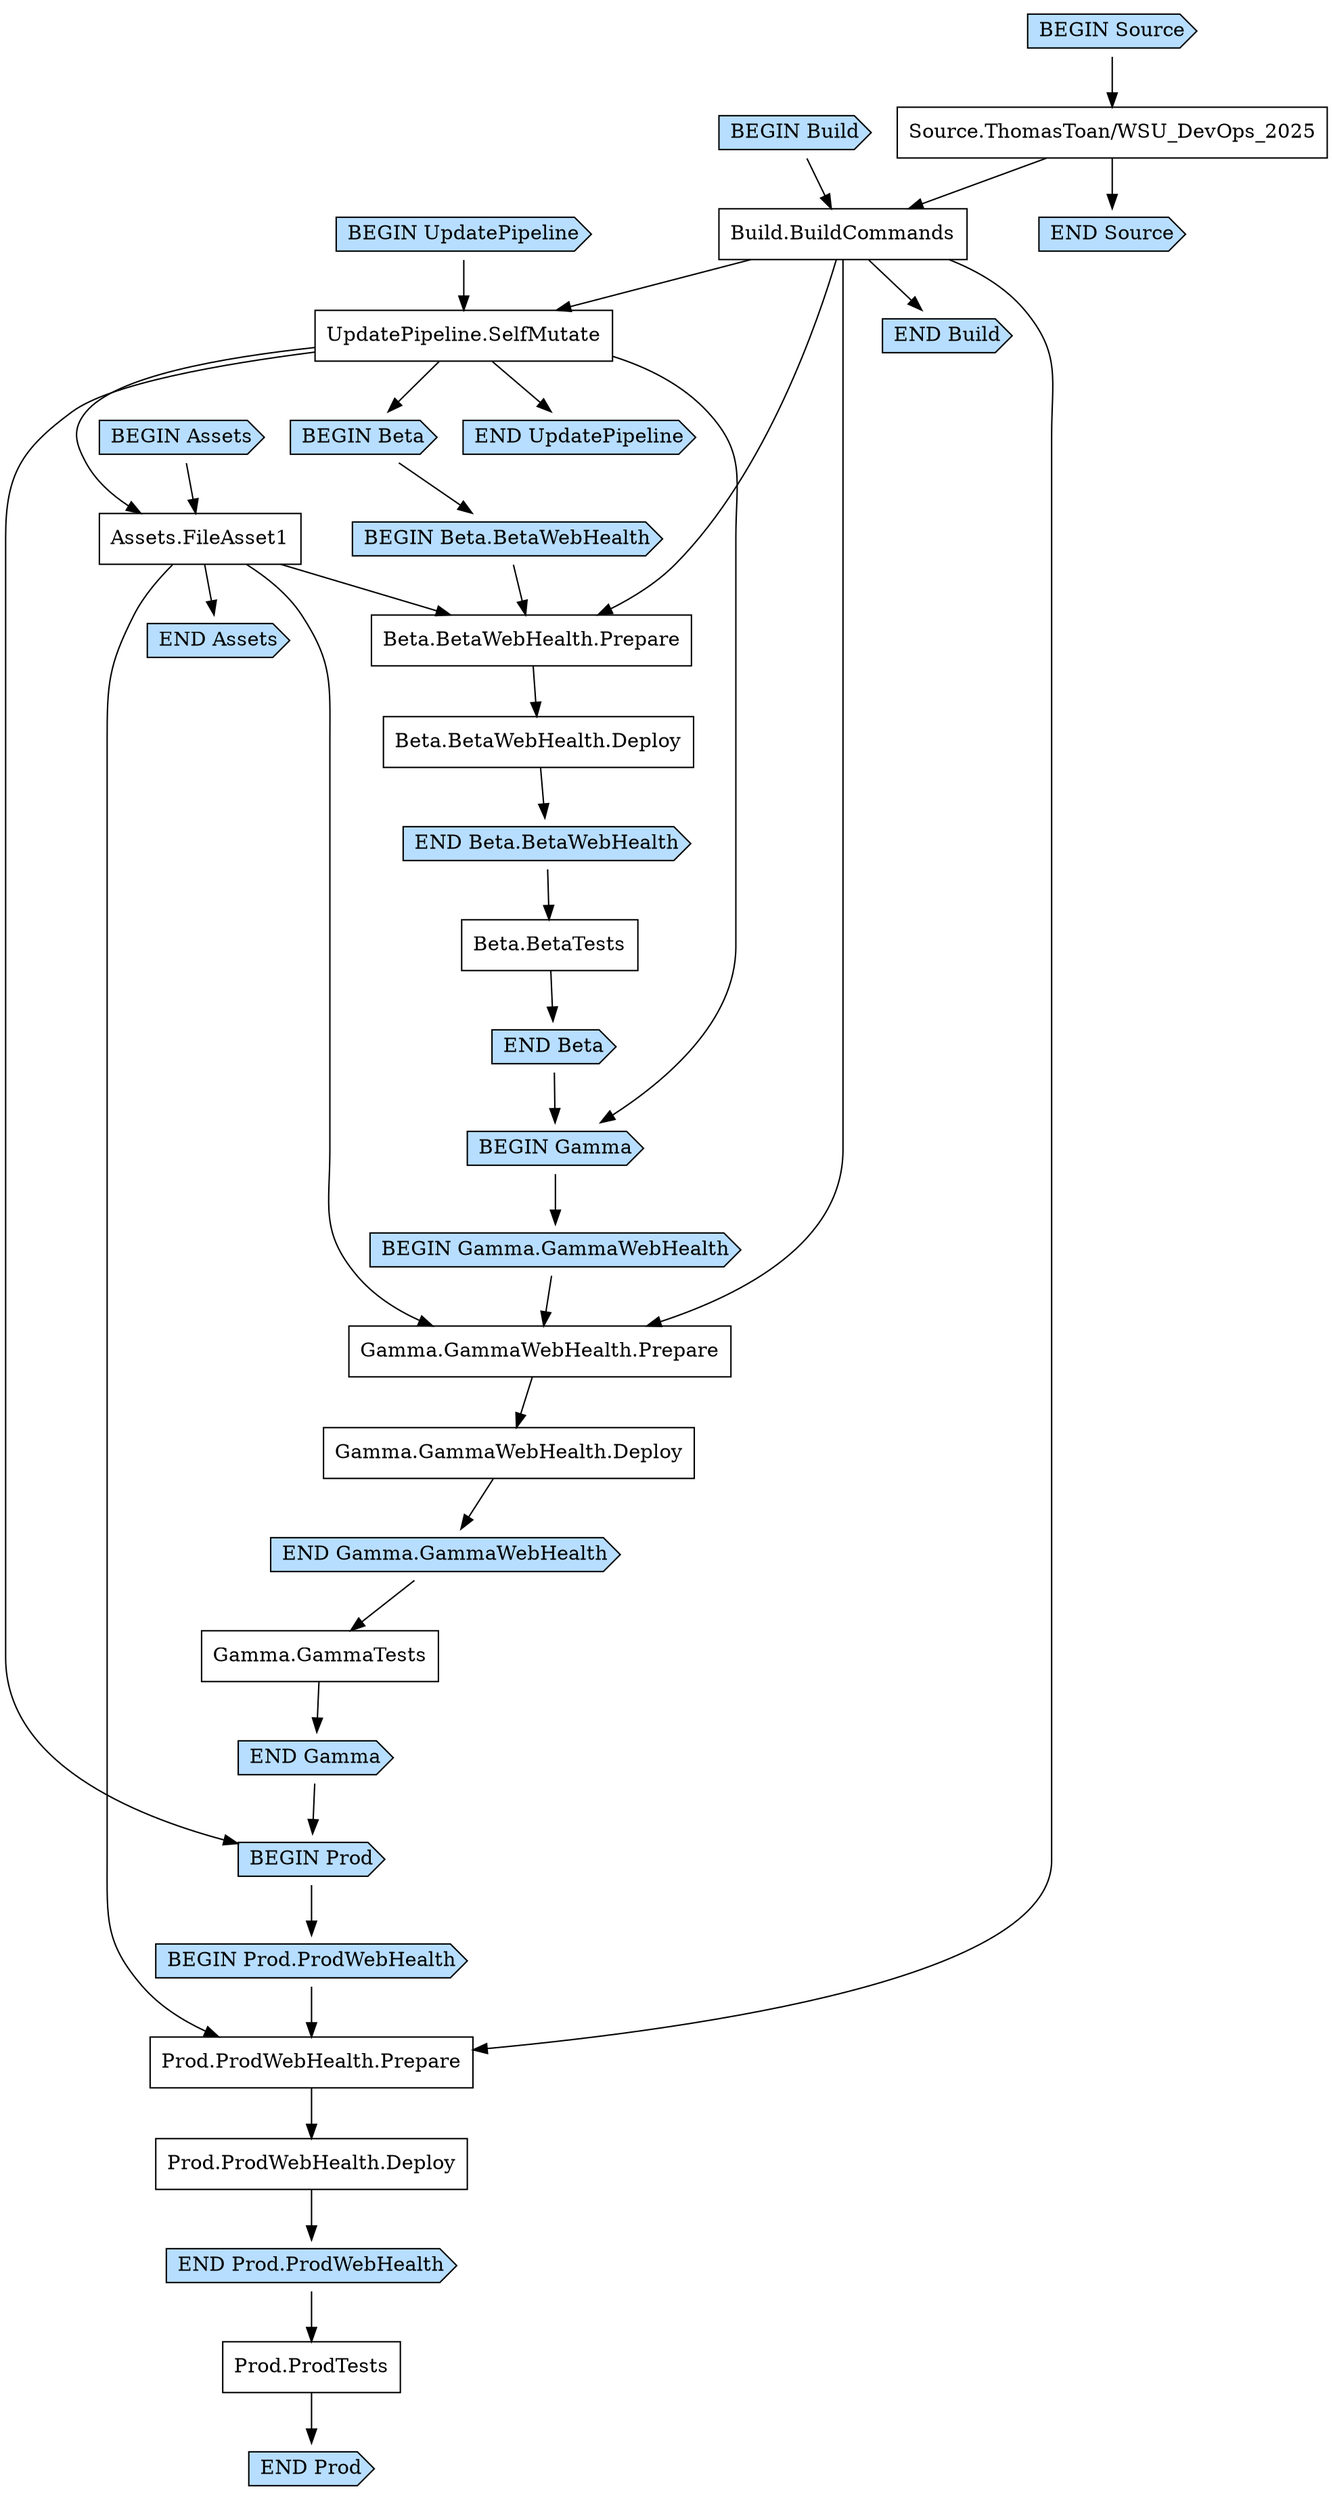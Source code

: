 digraph G {
  # Arrows represent an "unlocks" relationship (opposite of dependency). So chosen
  # because the layout looks more natural that way.
  # To represent subgraph dependencies, subgraphs are represented by BEGIN/END nodes.
  # To render: `dot -Tsvg ThomasStackThomasPipelineC3A4CAA1.dot > graph.svg`, open in a browser.
  node [shape="box"];
"BEGIN Build" [shape="cds", style="filled", fillcolor="#b7deff"];
"END Build" [shape="cds", style="filled", fillcolor="#b7deff"];
"Build.BuildCommands";
"Source.ThomasToan/WSU_DevOps_2025" -> "Build.BuildCommands";
"BEGIN Build" -> "Build.BuildCommands";
"Build.BuildCommands" -> "END Build";
"BEGIN UpdatePipeline" [shape="cds", style="filled", fillcolor="#b7deff"];
"END UpdatePipeline" [shape="cds", style="filled", fillcolor="#b7deff"];
"UpdatePipeline.SelfMutate";
"Build.BuildCommands" -> "UpdatePipeline.SelfMutate";
"BEGIN UpdatePipeline" -> "UpdatePipeline.SelfMutate";
"UpdatePipeline.SelfMutate" -> "END UpdatePipeline";
"BEGIN Assets" [shape="cds", style="filled", fillcolor="#b7deff"];
"END Assets" [shape="cds", style="filled", fillcolor="#b7deff"];
"Assets.FileAsset1";
"UpdatePipeline.SelfMutate" -> "Assets.FileAsset1";
"BEGIN Assets" -> "Assets.FileAsset1";
"Assets.FileAsset1" -> "END Assets";
"BEGIN Beta" [shape="cds", style="filled", fillcolor="#b7deff"];
"END Beta" [shape="cds", style="filled", fillcolor="#b7deff"];
"UpdatePipeline.SelfMutate" -> "BEGIN Beta";
"BEGIN Beta.BetaWebHealth" [shape="cds", style="filled", fillcolor="#b7deff"];
"END Beta.BetaWebHealth" [shape="cds", style="filled", fillcolor="#b7deff"];
"Beta.BetaWebHealth.Deploy";
"Beta.BetaWebHealth.Prepare" -> "Beta.BetaWebHealth.Deploy";
"Beta.BetaWebHealth.Prepare";
"Build.BuildCommands" -> "Beta.BetaWebHealth.Prepare";
"Assets.FileAsset1" -> "Beta.BetaWebHealth.Prepare";
"BEGIN Beta.BetaWebHealth" -> "Beta.BetaWebHealth.Prepare";
"Beta.BetaWebHealth.Deploy" -> "END Beta.BetaWebHealth";
"Beta.BetaTests";
"END Beta.BetaWebHealth" -> "Beta.BetaTests";
"BEGIN Beta" -> "BEGIN Beta.BetaWebHealth";
"Beta.BetaTests" -> "END Beta";
"BEGIN Gamma" [shape="cds", style="filled", fillcolor="#b7deff"];
"END Gamma" [shape="cds", style="filled", fillcolor="#b7deff"];
"UpdatePipeline.SelfMutate" -> "BEGIN Gamma";
"END Beta" -> "BEGIN Gamma";
"BEGIN Gamma.GammaWebHealth" [shape="cds", style="filled", fillcolor="#b7deff"];
"END Gamma.GammaWebHealth" [shape="cds", style="filled", fillcolor="#b7deff"];
"Gamma.GammaWebHealth.Deploy";
"Gamma.GammaWebHealth.Prepare" -> "Gamma.GammaWebHealth.Deploy";
"Gamma.GammaWebHealth.Prepare";
"Build.BuildCommands" -> "Gamma.GammaWebHealth.Prepare";
"Assets.FileAsset1" -> "Gamma.GammaWebHealth.Prepare";
"BEGIN Gamma.GammaWebHealth" -> "Gamma.GammaWebHealth.Prepare";
"Gamma.GammaWebHealth.Deploy" -> "END Gamma.GammaWebHealth";
"Gamma.GammaTests";
"END Gamma.GammaWebHealth" -> "Gamma.GammaTests";
"BEGIN Gamma" -> "BEGIN Gamma.GammaWebHealth";
"Gamma.GammaTests" -> "END Gamma";
"BEGIN Prod" [shape="cds", style="filled", fillcolor="#b7deff"];
"END Prod" [shape="cds", style="filled", fillcolor="#b7deff"];
"UpdatePipeline.SelfMutate" -> "BEGIN Prod";
"END Gamma" -> "BEGIN Prod";
"BEGIN Prod.ProdWebHealth" [shape="cds", style="filled", fillcolor="#b7deff"];
"END Prod.ProdWebHealth" [shape="cds", style="filled", fillcolor="#b7deff"];
"Prod.ProdWebHealth.Deploy";
"Prod.ProdWebHealth.Prepare" -> "Prod.ProdWebHealth.Deploy";
"Prod.ProdWebHealth.Prepare";
"Build.BuildCommands" -> "Prod.ProdWebHealth.Prepare";
"Assets.FileAsset1" -> "Prod.ProdWebHealth.Prepare";
"BEGIN Prod.ProdWebHealth" -> "Prod.ProdWebHealth.Prepare";
"Prod.ProdWebHealth.Deploy" -> "END Prod.ProdWebHealth";
"Prod.ProdTests";
"END Prod.ProdWebHealth" -> "Prod.ProdTests";
"BEGIN Prod" -> "BEGIN Prod.ProdWebHealth";
"Prod.ProdTests" -> "END Prod";
"BEGIN Source" [shape="cds", style="filled", fillcolor="#b7deff"];
"END Source" [shape="cds", style="filled", fillcolor="#b7deff"];
"Source.ThomasToan/WSU_DevOps_2025";
"BEGIN Source" -> "Source.ThomasToan/WSU_DevOps_2025";
"Source.ThomasToan/WSU_DevOps_2025" -> "END Source";
}